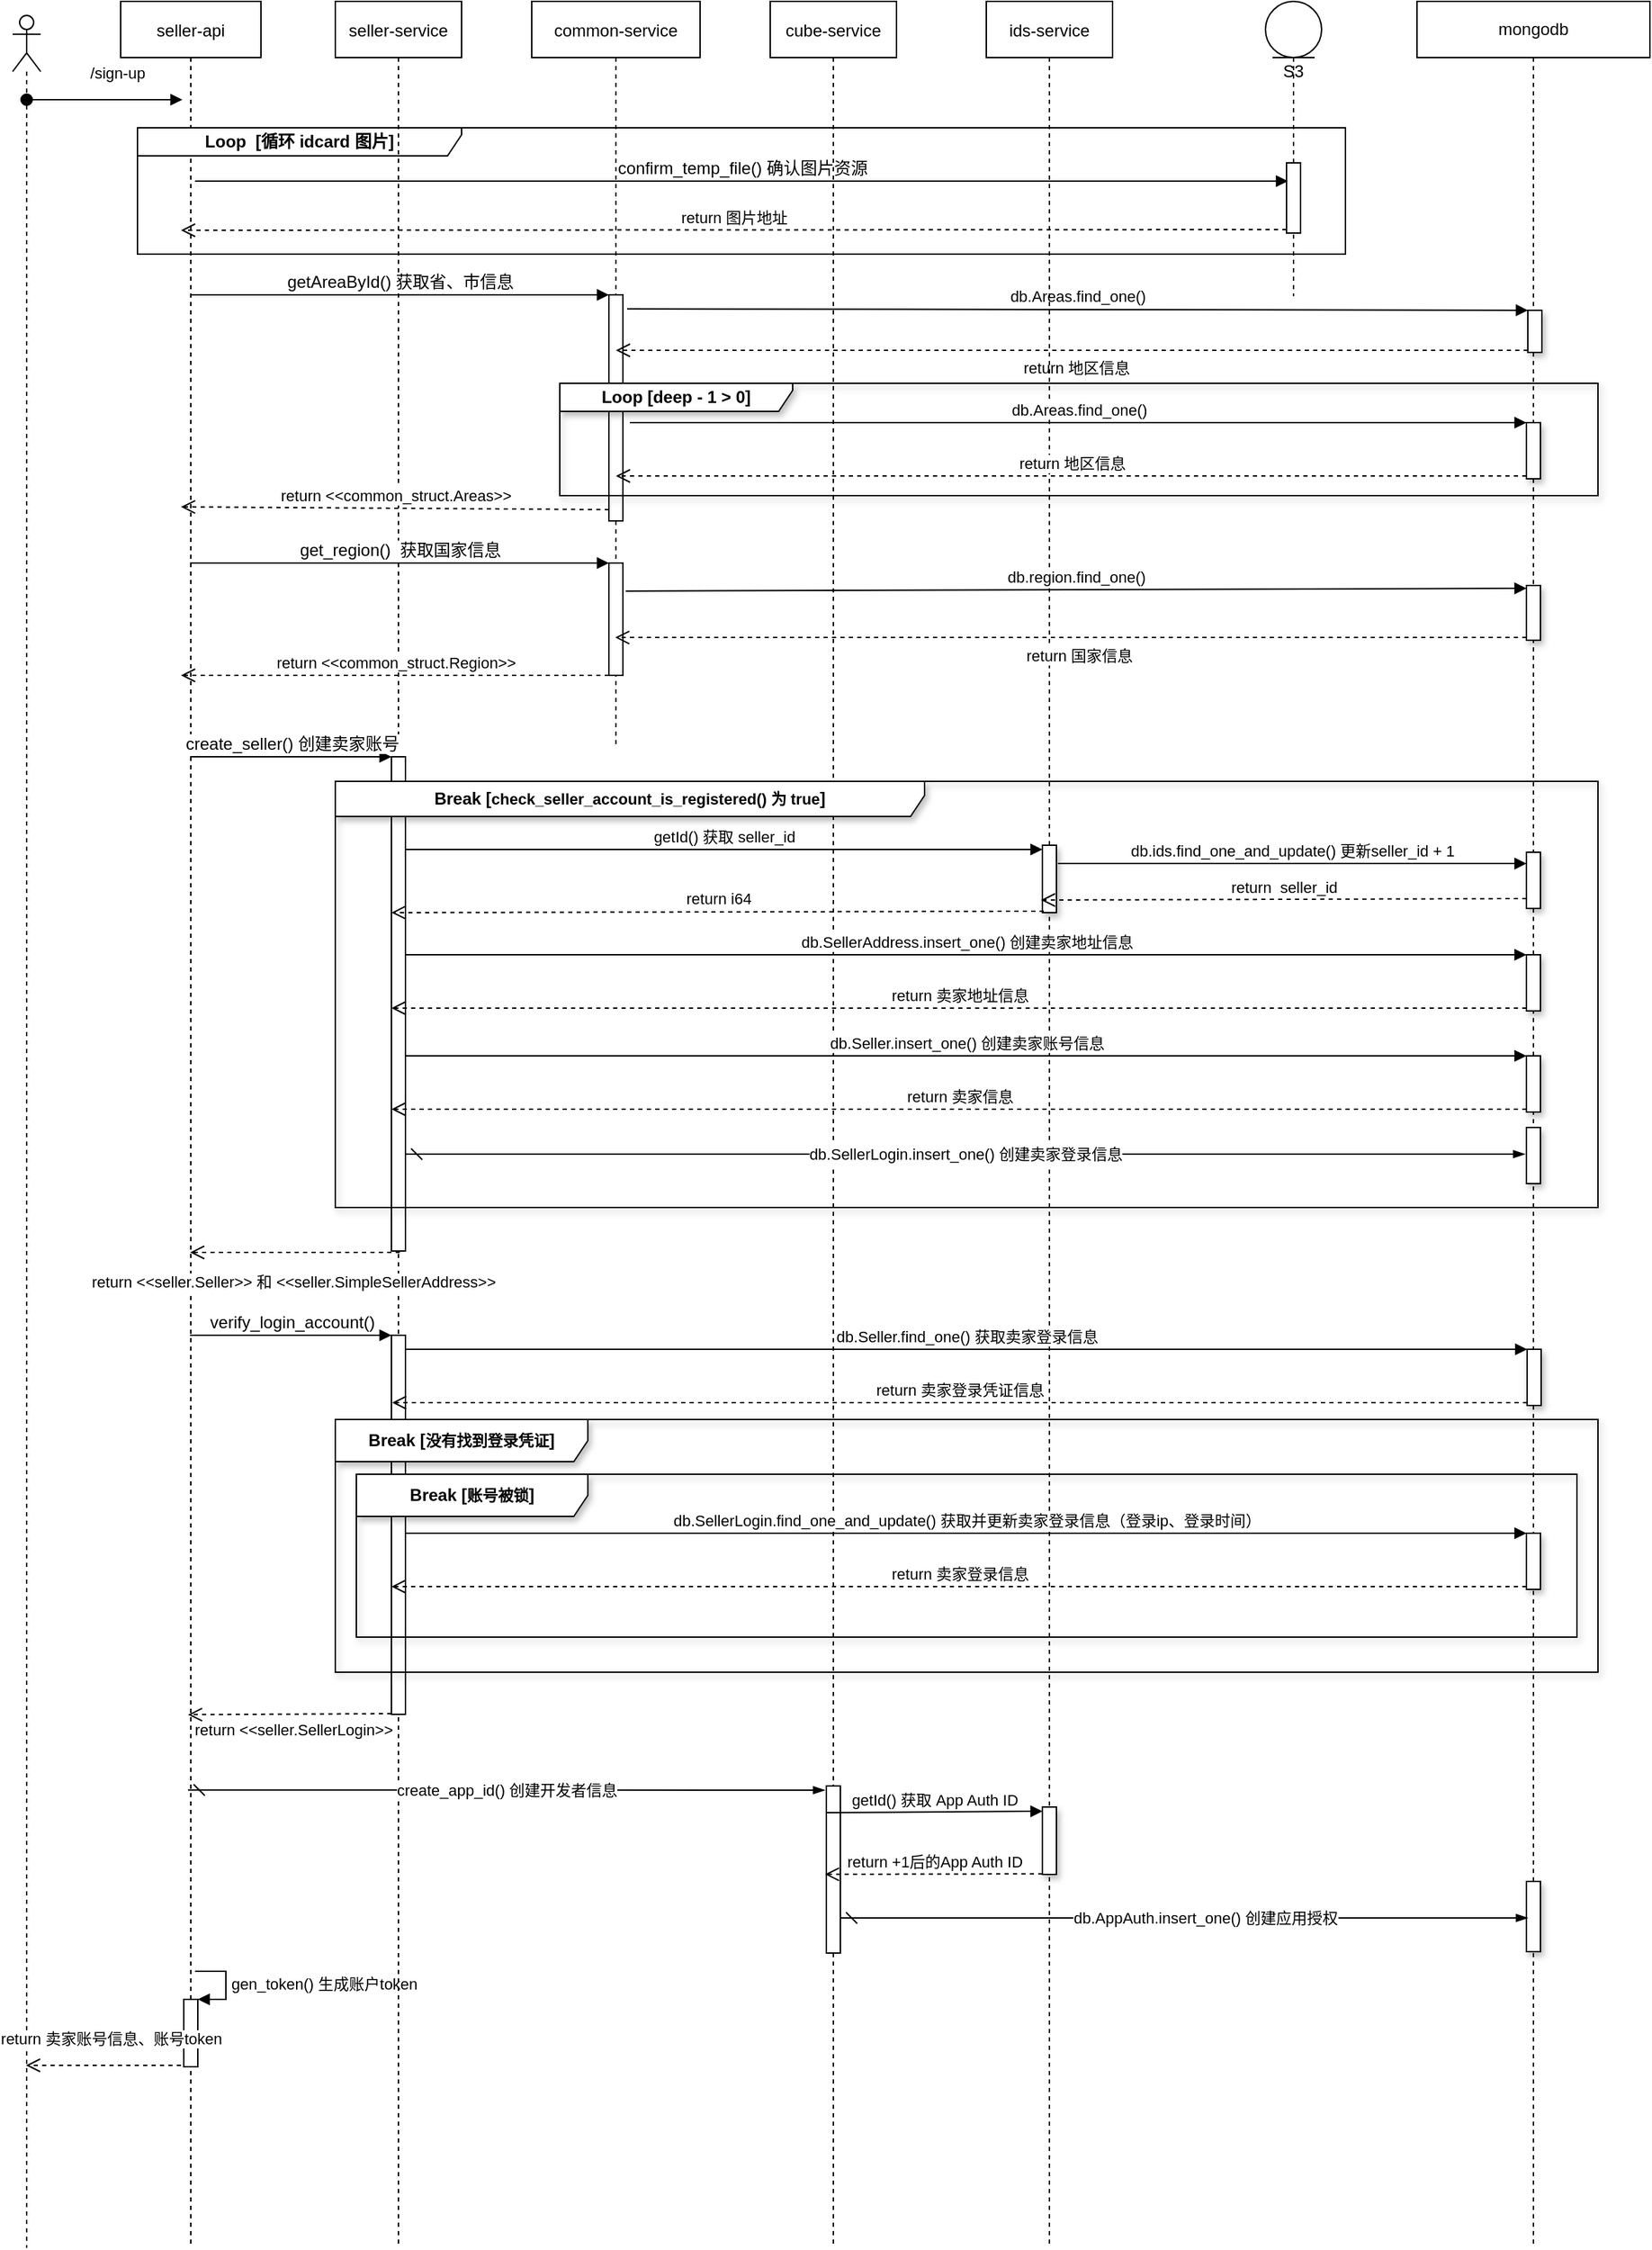 <mxfile version="20.5.3" type="github">
  <diagram id="kgpKYQtTHZ0yAKxKKP6v" name="Page-1">
    <mxGraphModel dx="1422" dy="762" grid="1" gridSize="10" guides="1" tooltips="1" connect="1" arrows="1" fold="1" page="1" pageScale="1" pageWidth="1200" pageHeight="1920" math="0" shadow="0">
      <root>
        <mxCell id="0" />
        <mxCell id="1" parent="0" />
        <mxCell id="tQQ8MLweX-jRAEpyJud6-17" value="seller-api" style="shape=umlLifeline;perimeter=lifelinePerimeter;container=1;collapsible=0;recursiveResize=0;rounded=0;shadow=0;strokeWidth=1;" vertex="1" parent="1">
          <mxGeometry x="117" y="80" width="100" height="1600" as="geometry" />
        </mxCell>
        <mxCell id="tQQ8MLweX-jRAEpyJud6-19" value="/sign-up" style="verticalAlign=bottom;startArrow=oval;endArrow=block;startSize=8;shadow=0;strokeWidth=1;" edge="1" parent="tQQ8MLweX-jRAEpyJud6-17" source="tQQ8MLweX-jRAEpyJud6-33">
          <mxGeometry x="0.167" y="10" relative="1" as="geometry">
            <mxPoint x="-16" y="70" as="sourcePoint" />
            <mxPoint x="44" y="70" as="targetPoint" />
            <mxPoint as="offset" />
          </mxGeometry>
        </mxCell>
        <mxCell id="tQQ8MLweX-jRAEpyJud6-110" value="" style="html=1;points=[];perimeter=orthogonalPerimeter;" vertex="1" parent="tQQ8MLweX-jRAEpyJud6-17">
          <mxGeometry x="45" y="1423" width="10" height="48" as="geometry" />
        </mxCell>
        <mxCell id="tQQ8MLweX-jRAEpyJud6-111" value="gen_token() 生成账户token" style="edgeStyle=orthogonalEdgeStyle;html=1;align=left;spacingLeft=2;endArrow=block;rounded=0;entryX=1;entryY=0;" edge="1" target="tQQ8MLweX-jRAEpyJud6-110" parent="tQQ8MLweX-jRAEpyJud6-17">
          <mxGeometry relative="1" as="geometry">
            <mxPoint x="53" y="1403" as="sourcePoint" />
            <Array as="points">
              <mxPoint x="75" y="1403" />
            </Array>
          </mxGeometry>
        </mxCell>
        <mxCell id="tQQ8MLweX-jRAEpyJud6-39" value="Loop&amp;nbsp; [循环 idcard 图片]" style="shape=umlFrame;whiteSpace=wrap;html=1;fontStyle=1;width=231;height=20;" vertex="1" parent="1">
          <mxGeometry x="129" y="170" width="861" height="90" as="geometry" />
        </mxCell>
        <mxCell id="tQQ8MLweX-jRAEpyJud6-21" value="seller-service" style="shape=umlLifeline;perimeter=lifelinePerimeter;container=1;collapsible=0;recursiveResize=0;rounded=0;shadow=0;strokeWidth=1;" vertex="1" parent="1">
          <mxGeometry x="270" y="80" width="90" height="1600" as="geometry" />
        </mxCell>
        <mxCell id="tQQ8MLweX-jRAEpyJud6-97" value="return &amp;lt;&amp;lt;seller.Seller&amp;gt;&amp;gt; 和 &amp;lt;&amp;lt;seller.SimpleSellerAddress&amp;gt;&amp;gt;" style="html=1;verticalAlign=bottom;endArrow=open;dashed=1;endSize=8;exitX=0;exitY=0.95;rounded=0;" edge="1" parent="tQQ8MLweX-jRAEpyJud6-21">
          <mxGeometry x="0.017" y="30" relative="1" as="geometry">
            <mxPoint x="-103.5" y="891.0" as="targetPoint" />
            <mxPoint x="46" y="891.0" as="sourcePoint" />
            <mxPoint as="offset" />
          </mxGeometry>
        </mxCell>
        <mxCell id="tQQ8MLweX-jRAEpyJud6-33" value="" style="shape=umlLifeline;participant=umlActor;perimeter=lifelinePerimeter;whiteSpace=wrap;html=1;container=1;collapsible=0;recursiveResize=0;verticalAlign=top;spacingTop=36;outlineConnect=0;" vertex="1" parent="1">
          <mxGeometry x="40" y="90" width="20" height="1590" as="geometry" />
        </mxCell>
        <mxCell id="tQQ8MLweX-jRAEpyJud6-47" value="S3" style="shape=umlLifeline;participant=umlEntity;perimeter=lifelinePerimeter;whiteSpace=wrap;html=1;container=1;collapsible=0;recursiveResize=0;verticalAlign=top;spacingTop=36;outlineConnect=0;" vertex="1" parent="1">
          <mxGeometry x="933" y="80" width="40" height="210" as="geometry" />
        </mxCell>
        <mxCell id="tQQ8MLweX-jRAEpyJud6-113" value="" style="html=1;points=[];perimeter=orthogonalPerimeter;" vertex="1" parent="tQQ8MLweX-jRAEpyJud6-47">
          <mxGeometry x="15" y="115" width="10" height="50" as="geometry" />
        </mxCell>
        <mxCell id="tQQ8MLweX-jRAEpyJud6-114" value="&lt;span style=&quot;font-size: 12px;&quot;&gt;confirm_temp_file() 确认图片资源&lt;/span&gt;" style="html=1;verticalAlign=bottom;endArrow=block;entryX=0.1;entryY=0.34;rounded=0;entryDx=0;entryDy=0;entryPerimeter=0;" edge="1" parent="tQQ8MLweX-jRAEpyJud6-47">
          <mxGeometry relative="1" as="geometry">
            <mxPoint x="-763" y="128" as="sourcePoint" />
            <mxPoint x="16" y="128" as="targetPoint" />
          </mxGeometry>
        </mxCell>
        <mxCell id="tQQ8MLweX-jRAEpyJud6-57" value="common-service" style="shape=umlLifeline;perimeter=lifelinePerimeter;container=1;collapsible=0;recursiveResize=0;rounded=0;shadow=0;strokeWidth=1;" vertex="1" parent="1">
          <mxGeometry x="410" y="80" width="120" height="530" as="geometry" />
        </mxCell>
        <mxCell id="tQQ8MLweX-jRAEpyJud6-72" value="" style="html=1;points=[];perimeter=orthogonalPerimeter;" vertex="1" parent="tQQ8MLweX-jRAEpyJud6-57">
          <mxGeometry x="55" y="209" width="10" height="161" as="geometry" />
        </mxCell>
        <mxCell id="tQQ8MLweX-jRAEpyJud6-91" value="" style="html=1;points=[];perimeter=orthogonalPerimeter;" vertex="1" parent="tQQ8MLweX-jRAEpyJud6-57">
          <mxGeometry x="55" y="400" width="10" height="80" as="geometry" />
        </mxCell>
        <mxCell id="tQQ8MLweX-jRAEpyJud6-73" value="&lt;span style=&quot;font-size: 12px;&quot;&gt;getAreaById() 获取省、市信息&lt;/span&gt;" style="html=1;verticalAlign=bottom;endArrow=block;entryX=0;entryY=0;rounded=0;" edge="1" target="tQQ8MLweX-jRAEpyJud6-72" parent="1">
          <mxGeometry relative="1" as="geometry">
            <mxPoint x="166.5" y="289" as="sourcePoint" />
          </mxGeometry>
        </mxCell>
        <mxCell id="tQQ8MLweX-jRAEpyJud6-74" value="return &amp;lt;&amp;lt;common_struct.Areas&amp;gt;&amp;gt;" style="html=1;verticalAlign=bottom;endArrow=open;dashed=1;endSize=8;exitX=0;exitY=0.95;rounded=0;" edge="1" source="tQQ8MLweX-jRAEpyJud6-72" parent="1">
          <mxGeometry relative="1" as="geometry">
            <mxPoint x="160" y="440" as="targetPoint" />
          </mxGeometry>
        </mxCell>
        <mxCell id="tQQ8MLweX-jRAEpyJud6-92" value="&lt;span style=&quot;font-size: 12px;&quot;&gt;get_region()&amp;nbsp; 获取国家信息&lt;/span&gt;" style="html=1;verticalAlign=bottom;endArrow=block;entryX=0;entryY=0;rounded=0;" edge="1" parent="1" target="tQQ8MLweX-jRAEpyJud6-91">
          <mxGeometry relative="1" as="geometry">
            <mxPoint x="166.5" y="480" as="sourcePoint" />
          </mxGeometry>
        </mxCell>
        <mxCell id="tQQ8MLweX-jRAEpyJud6-93" value="return &amp;lt;&amp;lt;common_struct.Region&amp;gt;&amp;gt;" style="html=1;verticalAlign=bottom;endArrow=open;dashed=1;endSize=8;exitX=0;exitY=0.95;rounded=0;" edge="1" parent="1">
          <mxGeometry relative="1" as="geometry">
            <mxPoint x="160" y="560" as="targetPoint" />
            <mxPoint x="465" y="560" as="sourcePoint" />
          </mxGeometry>
        </mxCell>
        <mxCell id="tQQ8MLweX-jRAEpyJud6-95" value="" style="html=1;points=[];perimeter=orthogonalPerimeter;" vertex="1" parent="1">
          <mxGeometry x="310" y="618" width="10" height="352" as="geometry" />
        </mxCell>
        <mxCell id="tQQ8MLweX-jRAEpyJud6-96" value="&lt;span style=&quot;font-size: 12px;&quot;&gt;create_seller() 创建卖家账号&lt;/span&gt;" style="html=1;verticalAlign=bottom;endArrow=block;entryX=0;entryY=0;rounded=0;" edge="1" parent="1" target="tQQ8MLweX-jRAEpyJud6-95">
          <mxGeometry relative="1" as="geometry">
            <mxPoint x="166.5" y="618" as="sourcePoint" />
          </mxGeometry>
        </mxCell>
        <mxCell id="tQQ8MLweX-jRAEpyJud6-99" value="" style="html=1;points=[];perimeter=orthogonalPerimeter;" vertex="1" parent="1">
          <mxGeometry x="310" y="1030" width="10" height="270" as="geometry" />
        </mxCell>
        <mxCell id="tQQ8MLweX-jRAEpyJud6-100" value="&lt;span style=&quot;font-size: 12px;&quot;&gt;verify_login_account()&lt;/span&gt;" style="html=1;verticalAlign=bottom;endArrow=block;entryX=0;entryY=0;rounded=0;" edge="1" parent="1" target="tQQ8MLweX-jRAEpyJud6-99">
          <mxGeometry relative="1" as="geometry">
            <mxPoint x="166.5" y="1030" as="sourcePoint" />
          </mxGeometry>
        </mxCell>
        <mxCell id="tQQ8MLweX-jRAEpyJud6-101" value="return &amp;lt;&amp;lt;seller.SellerLogin&amp;gt;&amp;gt;" style="html=1;verticalAlign=bottom;endArrow=open;dashed=1;endSize=8;exitX=0;exitY=0.95;rounded=0;entryX=0.48;entryY=0.843;entryDx=0;entryDy=0;entryPerimeter=0;" edge="1" parent="1">
          <mxGeometry x="-0.033" y="20" relative="1" as="geometry">
            <mxPoint x="165" y="1300.2" as="targetPoint" />
            <mxPoint x="310" y="1299.5" as="sourcePoint" />
            <mxPoint as="offset" />
          </mxGeometry>
        </mxCell>
        <mxCell id="tQQ8MLweX-jRAEpyJud6-104" value="cube-service" style="shape=umlLifeline;perimeter=lifelinePerimeter;container=1;collapsible=0;recursiveResize=0;rounded=0;shadow=0;strokeWidth=1;" vertex="1" parent="1">
          <mxGeometry x="580" y="80" width="90" height="1600" as="geometry" />
        </mxCell>
        <mxCell id="tQQ8MLweX-jRAEpyJud6-107" value="" style="html=1;points=[];perimeter=orthogonalPerimeter;" vertex="1" parent="tQQ8MLweX-jRAEpyJud6-104">
          <mxGeometry x="40" y="1271" width="10" height="119" as="geometry" />
        </mxCell>
        <mxCell id="tQQ8MLweX-jRAEpyJud6-112" value="return 卖家账号信息、账号token" style="html=1;verticalAlign=bottom;endArrow=open;dashed=1;endSize=8;rounded=0;" edge="1" parent="1">
          <mxGeometry x="-0.095" y="-10" relative="1" as="geometry">
            <mxPoint x="160" y="1550" as="sourcePoint" />
            <mxPoint x="49.5" y="1550" as="targetPoint" />
            <mxPoint as="offset" />
          </mxGeometry>
        </mxCell>
        <mxCell id="tQQ8MLweX-jRAEpyJud6-115" value="return 图片地址" style="html=1;verticalAlign=bottom;endArrow=open;dashed=1;endSize=8;exitX=0;exitY=0.95;rounded=0;" edge="1" source="tQQ8MLweX-jRAEpyJud6-113" parent="1">
          <mxGeometry relative="1" as="geometry">
            <mxPoint x="160" y="243" as="targetPoint" />
          </mxGeometry>
        </mxCell>
        <mxCell id="tQQ8MLweX-jRAEpyJud6-117" value="mongodb" style="shape=umlLifeline;perimeter=lifelinePerimeter;whiteSpace=wrap;html=1;container=1;collapsible=0;recursiveResize=0;outlineConnect=0;rounded=0;glass=0;sketch=0;" vertex="1" parent="1">
          <mxGeometry x="1041" y="80" width="166" height="1600" as="geometry" />
        </mxCell>
        <mxCell id="tQQ8MLweX-jRAEpyJud6-119" value="" style="html=1;points=[];perimeter=orthogonalPerimeter;rounded=0;shadow=1;glass=0;sketch=0;" vertex="1" parent="tQQ8MLweX-jRAEpyJud6-117">
          <mxGeometry x="79" y="220" width="10" height="30" as="geometry" />
        </mxCell>
        <mxCell id="tQQ8MLweX-jRAEpyJud6-143" value="" style="html=1;points=[];perimeter=orthogonalPerimeter;rounded=0;shadow=1;glass=0;sketch=0;" vertex="1" parent="tQQ8MLweX-jRAEpyJud6-117">
          <mxGeometry x="78" y="300" width="10" height="40" as="geometry" />
        </mxCell>
        <mxCell id="tQQ8MLweX-jRAEpyJud6-146" value="" style="html=1;points=[];perimeter=orthogonalPerimeter;rounded=0;shadow=1;glass=0;sketch=0;" vertex="1" parent="tQQ8MLweX-jRAEpyJud6-117">
          <mxGeometry x="78" y="416" width="10" height="39" as="geometry" />
        </mxCell>
        <mxCell id="tQQ8MLweX-jRAEpyJud6-154" value="" style="html=1;points=[];perimeter=orthogonalPerimeter;rounded=0;shadow=1;glass=0;sketch=0;" vertex="1" parent="tQQ8MLweX-jRAEpyJud6-117">
          <mxGeometry x="78" y="606" width="10" height="40" as="geometry" />
        </mxCell>
        <mxCell id="tQQ8MLweX-jRAEpyJud6-171" value="&lt;div style=&quot;text-align: left;&quot;&gt;&lt;b style=&quot;background-color: initial;&quot;&gt;Break [&lt;/b&gt;&lt;b style=&quot;font-size: 11px; background-color: rgb(255, 255, 255);&quot;&gt;没有找到登录凭证&lt;/b&gt;&lt;b style=&quot;background-color: initial;&quot;&gt;]&lt;/b&gt;&lt;/div&gt;" style="shape=umlFrame;whiteSpace=wrap;html=1;rounded=0;shadow=1;glass=0;sketch=0;width=180;height=30;" vertex="1" parent="tQQ8MLweX-jRAEpyJud6-117">
          <mxGeometry x="-771" y="1010" width="900" height="180" as="geometry" />
        </mxCell>
        <mxCell id="tQQ8MLweX-jRAEpyJud6-188" value="" style="html=1;points=[];perimeter=orthogonalPerimeter;rounded=0;shadow=1;glass=0;sketch=0;" vertex="1" parent="tQQ8MLweX-jRAEpyJud6-117">
          <mxGeometry x="78" y="1339" width="10" height="50" as="geometry" />
        </mxCell>
        <mxCell id="tQQ8MLweX-jRAEpyJud6-122" value="&lt;b&gt;Loop [deep - 1 &amp;gt; 0]&lt;/b&gt;" style="shape=umlFrame;whiteSpace=wrap;html=1;rounded=0;shadow=1;glass=0;sketch=0;width=166;height=20;" vertex="1" parent="1">
          <mxGeometry x="430" y="352" width="740" height="80" as="geometry" />
        </mxCell>
        <mxCell id="tQQ8MLweX-jRAEpyJud6-120" value="db.Areas.find_one()" style="html=1;verticalAlign=bottom;endArrow=block;entryX=0;entryY=0;rounded=0;exitX=1.3;exitY=0.062;exitDx=0;exitDy=0;exitPerimeter=0;" edge="1" target="tQQ8MLweX-jRAEpyJud6-119" parent="1" source="tQQ8MLweX-jRAEpyJud6-72">
          <mxGeometry relative="1" as="geometry">
            <mxPoint x="772" y="300" as="sourcePoint" />
          </mxGeometry>
        </mxCell>
        <mxCell id="tQQ8MLweX-jRAEpyJud6-121" value="return 地区信息" style="html=1;verticalAlign=bottom;endArrow=open;dashed=1;endSize=8;exitX=0;exitY=0.95;rounded=0;" edge="1" source="tQQ8MLweX-jRAEpyJud6-119" parent="1" target="tQQ8MLweX-jRAEpyJud6-57">
          <mxGeometry x="-0.009" y="21" relative="1" as="geometry">
            <mxPoint x="772" y="376" as="targetPoint" />
            <mxPoint as="offset" />
          </mxGeometry>
        </mxCell>
        <mxCell id="tQQ8MLweX-jRAEpyJud6-133" value="&lt;b&gt;Break [&lt;span style=&quot;font-size: 11px; text-align: left; background-color: rgb(255, 255, 255);&quot;&gt;check_seller_account_is_registered() 为 true&lt;/span&gt;]&lt;/b&gt;" style="shape=umlFrame;whiteSpace=wrap;html=1;rounded=0;shadow=1;glass=0;sketch=0;width=420;height=25;" vertex="1" parent="1">
          <mxGeometry x="270" y="635.5" width="900" height="303.5" as="geometry" />
        </mxCell>
        <mxCell id="tQQ8MLweX-jRAEpyJud6-134" value="ids-service" style="shape=umlLifeline;perimeter=lifelinePerimeter;container=1;collapsible=0;recursiveResize=0;rounded=0;shadow=0;strokeWidth=1;" vertex="1" parent="1">
          <mxGeometry x="734" y="80" width="90" height="1600" as="geometry" />
        </mxCell>
        <mxCell id="tQQ8MLweX-jRAEpyJud6-151" value="" style="html=1;points=[];perimeter=orthogonalPerimeter;rounded=0;shadow=1;glass=0;sketch=0;" vertex="1" parent="tQQ8MLweX-jRAEpyJud6-134">
          <mxGeometry x="40" y="601" width="10" height="48" as="geometry" />
        </mxCell>
        <mxCell id="tQQ8MLweX-jRAEpyJud6-185" value="" style="html=1;points=[];perimeter=orthogonalPerimeter;rounded=0;shadow=1;glass=0;sketch=0;" vertex="1" parent="tQQ8MLweX-jRAEpyJud6-134">
          <mxGeometry x="40" y="1286" width="10" height="48" as="geometry" />
        </mxCell>
        <mxCell id="tQQ8MLweX-jRAEpyJud6-186" value="getId() 获取 App Auth ID" style="html=1;verticalAlign=bottom;endArrow=block;entryX=0;entryY=0;rounded=0;exitX=0;exitY=0.082;exitDx=0;exitDy=0;exitPerimeter=0;" edge="1" parent="tQQ8MLweX-jRAEpyJud6-134">
          <mxGeometry relative="1" as="geometry">
            <mxPoint x="-114" y="1290.038" as="sourcePoint" />
            <mxPoint x="40" y="1289" as="targetPoint" />
          </mxGeometry>
        </mxCell>
        <mxCell id="tQQ8MLweX-jRAEpyJud6-187" value="return +1后的App Auth ID" style="html=1;verticalAlign=bottom;endArrow=open;dashed=1;endSize=8;exitX=0;exitY=0.95;rounded=0;entryX=-0.1;entryY=0.358;entryDx=0;entryDy=0;entryPerimeter=0;" edge="1" parent="tQQ8MLweX-jRAEpyJud6-134">
          <mxGeometry relative="1" as="geometry">
            <mxPoint x="-115" y="1333.922" as="targetPoint" />
            <mxPoint x="40" y="1333.6" as="sourcePoint" />
          </mxGeometry>
        </mxCell>
        <mxCell id="tQQ8MLweX-jRAEpyJud6-144" value="db.Areas.find_one()" style="html=1;verticalAlign=bottom;endArrow=block;entryX=0;entryY=0;rounded=0;" edge="1" target="tQQ8MLweX-jRAEpyJud6-143" parent="1">
          <mxGeometry relative="1" as="geometry">
            <mxPoint x="480" y="380" as="sourcePoint" />
          </mxGeometry>
        </mxCell>
        <mxCell id="tQQ8MLweX-jRAEpyJud6-145" value="return 地区信息" style="html=1;verticalAlign=bottom;endArrow=open;dashed=1;endSize=8;exitX=0;exitY=0.95;rounded=0;" edge="1" source="tQQ8MLweX-jRAEpyJud6-143" parent="1">
          <mxGeometry relative="1" as="geometry">
            <mxPoint x="470" y="418" as="targetPoint" />
          </mxGeometry>
        </mxCell>
        <mxCell id="tQQ8MLweX-jRAEpyJud6-147" value="db.region.find_one()" style="html=1;verticalAlign=bottom;endArrow=block;entryX=0;entryY=0;rounded=0;exitX=1.2;exitY=0.25;exitDx=0;exitDy=0;exitPerimeter=0;" edge="1" parent="1" source="tQQ8MLweX-jRAEpyJud6-91">
          <mxGeometry relative="1" as="geometry">
            <mxPoint x="480" y="500" as="sourcePoint" />
            <mxPoint x="1119" y="498" as="targetPoint" />
          </mxGeometry>
        </mxCell>
        <mxCell id="tQQ8MLweX-jRAEpyJud6-148" value="return 国家信息" style="html=1;verticalAlign=bottom;endArrow=open;dashed=1;endSize=8;exitX=0;exitY=0.95;rounded=0;" edge="1" source="tQQ8MLweX-jRAEpyJud6-146" parent="1">
          <mxGeometry x="-0.018" y="22" relative="1" as="geometry">
            <mxPoint x="469.5" y="533.05" as="targetPoint" />
            <mxPoint as="offset" />
          </mxGeometry>
        </mxCell>
        <mxCell id="tQQ8MLweX-jRAEpyJud6-152" value="getId() 获取 seller_id" style="html=1;verticalAlign=bottom;endArrow=block;rounded=0;exitX=0.075;exitY=0.372;exitDx=0;exitDy=0;exitPerimeter=0;" edge="1" target="tQQ8MLweX-jRAEpyJud6-151" parent="1">
          <mxGeometry relative="1" as="geometry">
            <mxPoint x="320.25" y="684.002" as="sourcePoint" />
            <mxPoint x="618" y="684" as="targetPoint" />
          </mxGeometry>
        </mxCell>
        <mxCell id="tQQ8MLweX-jRAEpyJud6-153" value="return i64" style="html=1;verticalAlign=bottom;endArrow=open;dashed=1;endSize=8;exitX=0.1;exitY=0.979;rounded=0;exitDx=0;exitDy=0;exitPerimeter=0;" edge="1" source="tQQ8MLweX-jRAEpyJud6-151" parent="1">
          <mxGeometry relative="1" as="geometry">
            <mxPoint x="310" y="729" as="targetPoint" />
            <mxPoint x="618" y="728.6" as="sourcePoint" />
          </mxGeometry>
        </mxCell>
        <mxCell id="tQQ8MLweX-jRAEpyJud6-155" value="db.ids.find_one_and_update() 更新seller_id + 1" style="html=1;verticalAlign=bottom;endArrow=block;rounded=0;exitX=1.1;exitY=0.271;exitDx=0;exitDy=0;exitPerimeter=0;" edge="1" target="tQQ8MLweX-jRAEpyJud6-154" parent="1" source="tQQ8MLweX-jRAEpyJud6-151">
          <mxGeometry relative="1" as="geometry">
            <mxPoint x="1049" y="646" as="sourcePoint" />
          </mxGeometry>
        </mxCell>
        <mxCell id="tQQ8MLweX-jRAEpyJud6-156" value="return&amp;nbsp; seller_id" style="html=1;verticalAlign=bottom;endArrow=open;dashed=1;endSize=8;exitX=0;exitY=0.95;rounded=0;entryX=-0.1;entryY=0.813;entryDx=0;entryDy=0;entryPerimeter=0;" edge="1" parent="1" target="tQQ8MLweX-jRAEpyJud6-151">
          <mxGeometry relative="1" as="geometry">
            <mxPoint x="628" y="721.024" as="targetPoint" />
            <mxPoint x="1119" y="719" as="sourcePoint" />
          </mxGeometry>
        </mxCell>
        <mxCell id="tQQ8MLweX-jRAEpyJud6-157" value="" style="html=1;points=[];perimeter=orthogonalPerimeter;rounded=0;shadow=1;glass=0;sketch=0;" vertex="1" parent="1">
          <mxGeometry x="1119" y="831" width="10" height="40" as="geometry" />
        </mxCell>
        <mxCell id="tQQ8MLweX-jRAEpyJud6-158" value="db.Seller.insert_one() 创建卖家账号信息" style="html=1;verticalAlign=bottom;endArrow=block;entryX=0;entryY=0;rounded=0;exitX=0.055;exitY=0.245;exitDx=0;exitDy=0;exitPerimeter=0;" edge="1" target="tQQ8MLweX-jRAEpyJud6-157" parent="1">
          <mxGeometry relative="1" as="geometry">
            <mxPoint x="320.05" y="831.057" as="sourcePoint" />
          </mxGeometry>
        </mxCell>
        <mxCell id="tQQ8MLweX-jRAEpyJud6-159" value="return 卖家信息" style="html=1;verticalAlign=bottom;endArrow=open;dashed=1;endSize=8;exitX=0;exitY=0.95;rounded=0;" edge="1" source="tQQ8MLweX-jRAEpyJud6-157" parent="1">
          <mxGeometry relative="1" as="geometry">
            <mxPoint x="310" y="869" as="targetPoint" />
          </mxGeometry>
        </mxCell>
        <mxCell id="tQQ8MLweX-jRAEpyJud6-160" value="" style="html=1;points=[];perimeter=orthogonalPerimeter;rounded=0;shadow=1;glass=0;sketch=0;" vertex="1" parent="1">
          <mxGeometry x="1119" y="882" width="10" height="40" as="geometry" />
        </mxCell>
        <mxCell id="tQQ8MLweX-jRAEpyJud6-163" value="&lt;span style=&quot;font-size: 11px;&quot;&gt;db.SellerLogin.insert_one() 创建卖家登录信息&lt;/span&gt;" style="edgeStyle=elbowEdgeStyle;fontSize=12;html=1;endArrow=blockThin;endFill=1;startArrow=dash;startFill=0;endSize=6;startSize=6;rounded=0;entryX=-0.1;entryY=0.375;entryDx=0;entryDy=0;entryPerimeter=0;" edge="1" parent="1">
          <mxGeometry width="160" relative="1" as="geometry">
            <mxPoint x="320" y="901" as="sourcePoint" />
            <mxPoint x="1118" y="901" as="targetPoint" />
          </mxGeometry>
        </mxCell>
        <mxCell id="tQQ8MLweX-jRAEpyJud6-164" value="" style="html=1;points=[];perimeter=orthogonalPerimeter;rounded=0;shadow=1;glass=0;sketch=0;" vertex="1" parent="1">
          <mxGeometry x="1119" y="759" width="10" height="40" as="geometry" />
        </mxCell>
        <mxCell id="tQQ8MLweX-jRAEpyJud6-165" value="db.SellerAddress.insert_one() 创建卖家地址信息" style="html=1;verticalAlign=bottom;endArrow=block;entryX=0;entryY=0;rounded=0;exitX=0.055;exitY=0.245;exitDx=0;exitDy=0;exitPerimeter=0;" edge="1" parent="1" target="tQQ8MLweX-jRAEpyJud6-164">
          <mxGeometry relative="1" as="geometry">
            <mxPoint x="320.05" y="759.057" as="sourcePoint" />
          </mxGeometry>
        </mxCell>
        <mxCell id="tQQ8MLweX-jRAEpyJud6-166" value="return 卖家地址信息" style="html=1;verticalAlign=bottom;endArrow=open;dashed=1;endSize=8;exitX=0;exitY=0.95;rounded=0;" edge="1" parent="1" source="tQQ8MLweX-jRAEpyJud6-164">
          <mxGeometry relative="1" as="geometry">
            <mxPoint x="310" y="797" as="targetPoint" />
          </mxGeometry>
        </mxCell>
        <mxCell id="tQQ8MLweX-jRAEpyJud6-167" value="" style="html=1;points=[];perimeter=orthogonalPerimeter;rounded=0;shadow=1;glass=0;sketch=0;" vertex="1" parent="1">
          <mxGeometry x="1119.5" y="1040" width="10" height="40" as="geometry" />
        </mxCell>
        <mxCell id="tQQ8MLweX-jRAEpyJud6-168" value="db.Seller.find_one() 获取卖家登录信息" style="html=1;verticalAlign=bottom;endArrow=block;entryX=0;entryY=0;rounded=0;exitX=0.055;exitY=0.245;exitDx=0;exitDy=0;exitPerimeter=0;" edge="1" parent="1" target="tQQ8MLweX-jRAEpyJud6-167">
          <mxGeometry relative="1" as="geometry">
            <mxPoint x="320.55" y="1040.057" as="sourcePoint" />
          </mxGeometry>
        </mxCell>
        <mxCell id="tQQ8MLweX-jRAEpyJud6-169" value="return 卖家登录凭证信息" style="html=1;verticalAlign=bottom;endArrow=open;dashed=1;endSize=8;exitX=0;exitY=0.95;rounded=0;" edge="1" parent="1" source="tQQ8MLweX-jRAEpyJud6-167">
          <mxGeometry relative="1" as="geometry">
            <mxPoint x="310.5" y="1078" as="targetPoint" />
          </mxGeometry>
        </mxCell>
        <mxCell id="tQQ8MLweX-jRAEpyJud6-178" value="&lt;div style=&quot;text-align: left;&quot;&gt;&lt;b style=&quot;background-color: initial;&quot;&gt;Break [&lt;/b&gt;&lt;b style=&quot;font-size: 11px; background-color: rgb(255, 255, 255);&quot;&gt;账号被锁&lt;/b&gt;&lt;b style=&quot;background-color: initial;&quot;&gt;]&lt;/b&gt;&lt;/div&gt;" style="shape=umlFrame;whiteSpace=wrap;html=1;rounded=0;shadow=1;glass=0;sketch=0;width=165;height=30;" vertex="1" parent="1">
          <mxGeometry x="285" y="1129" width="870" height="116" as="geometry" />
        </mxCell>
        <mxCell id="tQQ8MLweX-jRAEpyJud6-181" value="" style="html=1;points=[];perimeter=orthogonalPerimeter;rounded=0;shadow=1;glass=0;sketch=0;" vertex="1" parent="1">
          <mxGeometry x="1119" y="1171" width="10" height="40" as="geometry" />
        </mxCell>
        <mxCell id="tQQ8MLweX-jRAEpyJud6-182" value="db.SellerLogin.find_one_and_update() 获取并更新卖家登录信息（登录ip、登录时间）" style="html=1;verticalAlign=bottom;endArrow=block;entryX=0;entryY=0;rounded=0;exitX=0.055;exitY=0.245;exitDx=0;exitDy=0;exitPerimeter=0;" edge="1" parent="1" target="tQQ8MLweX-jRAEpyJud6-181">
          <mxGeometry relative="1" as="geometry">
            <mxPoint x="320.05" y="1171.057" as="sourcePoint" />
          </mxGeometry>
        </mxCell>
        <mxCell id="tQQ8MLweX-jRAEpyJud6-183" value="return 卖家登录信息" style="html=1;verticalAlign=bottom;endArrow=open;dashed=1;endSize=8;exitX=0;exitY=0.95;rounded=0;" edge="1" parent="1" source="tQQ8MLweX-jRAEpyJud6-181">
          <mxGeometry relative="1" as="geometry">
            <mxPoint x="310" y="1209" as="targetPoint" />
          </mxGeometry>
        </mxCell>
        <mxCell id="tQQ8MLweX-jRAEpyJud6-191" value="&lt;span style=&quot;font-size: 11px;&quot;&gt;db.AppAuth.insert_one() 创建应用授权&lt;/span&gt;" style="edgeStyle=elbowEdgeStyle;fontSize=12;html=1;endArrow=blockThin;endFill=1;startArrow=dash;startFill=0;endSize=6;startSize=6;rounded=0;entryX=0.1;entryY=0.52;entryDx=0;entryDy=0;entryPerimeter=0;" edge="1" parent="1" target="tQQ8MLweX-jRAEpyJud6-188">
          <mxGeometry x="0.061" width="160" relative="1" as="geometry">
            <mxPoint x="630" y="1445" as="sourcePoint" />
            <mxPoint x="790" y="1445" as="targetPoint" />
            <mxPoint as="offset" />
          </mxGeometry>
        </mxCell>
        <mxCell id="tQQ8MLweX-jRAEpyJud6-192" value="&lt;span style=&quot;font-size: 11px;&quot;&gt;create_app_id() 创建开发者信息&lt;/span&gt;" style="edgeStyle=elbowEdgeStyle;fontSize=12;html=1;endArrow=blockThin;endFill=1;startArrow=dash;startFill=0;endSize=6;startSize=6;rounded=0;exitX=0.48;exitY=0.808;exitDx=0;exitDy=0;exitPerimeter=0;entryX=-0.1;entryY=0.216;entryDx=0;entryDy=0;entryPerimeter=0;" edge="1" parent="1">
          <mxGeometry width="160" relative="1" as="geometry">
            <mxPoint x="165" y="1353.88" as="sourcePoint" />
            <mxPoint x="619" y="1354.024" as="targetPoint" />
          </mxGeometry>
        </mxCell>
      </root>
    </mxGraphModel>
  </diagram>
</mxfile>
